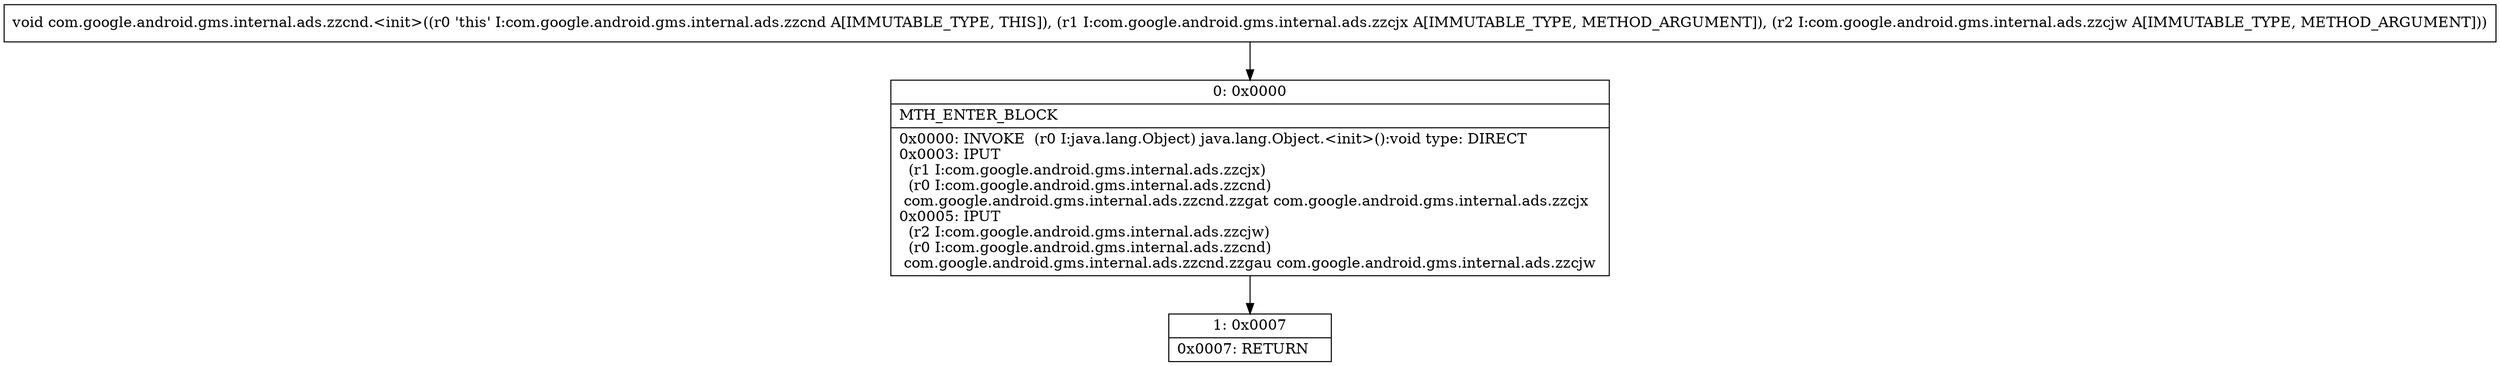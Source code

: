 digraph "CFG forcom.google.android.gms.internal.ads.zzcnd.\<init\>(Lcom\/google\/android\/gms\/internal\/ads\/zzcjx;Lcom\/google\/android\/gms\/internal\/ads\/zzcjw;)V" {
Node_0 [shape=record,label="{0\:\ 0x0000|MTH_ENTER_BLOCK\l|0x0000: INVOKE  (r0 I:java.lang.Object) java.lang.Object.\<init\>():void type: DIRECT \l0x0003: IPUT  \l  (r1 I:com.google.android.gms.internal.ads.zzcjx)\l  (r0 I:com.google.android.gms.internal.ads.zzcnd)\l com.google.android.gms.internal.ads.zzcnd.zzgat com.google.android.gms.internal.ads.zzcjx \l0x0005: IPUT  \l  (r2 I:com.google.android.gms.internal.ads.zzcjw)\l  (r0 I:com.google.android.gms.internal.ads.zzcnd)\l com.google.android.gms.internal.ads.zzcnd.zzgau com.google.android.gms.internal.ads.zzcjw \l}"];
Node_1 [shape=record,label="{1\:\ 0x0007|0x0007: RETURN   \l}"];
MethodNode[shape=record,label="{void com.google.android.gms.internal.ads.zzcnd.\<init\>((r0 'this' I:com.google.android.gms.internal.ads.zzcnd A[IMMUTABLE_TYPE, THIS]), (r1 I:com.google.android.gms.internal.ads.zzcjx A[IMMUTABLE_TYPE, METHOD_ARGUMENT]), (r2 I:com.google.android.gms.internal.ads.zzcjw A[IMMUTABLE_TYPE, METHOD_ARGUMENT])) }"];
MethodNode -> Node_0;
Node_0 -> Node_1;
}

